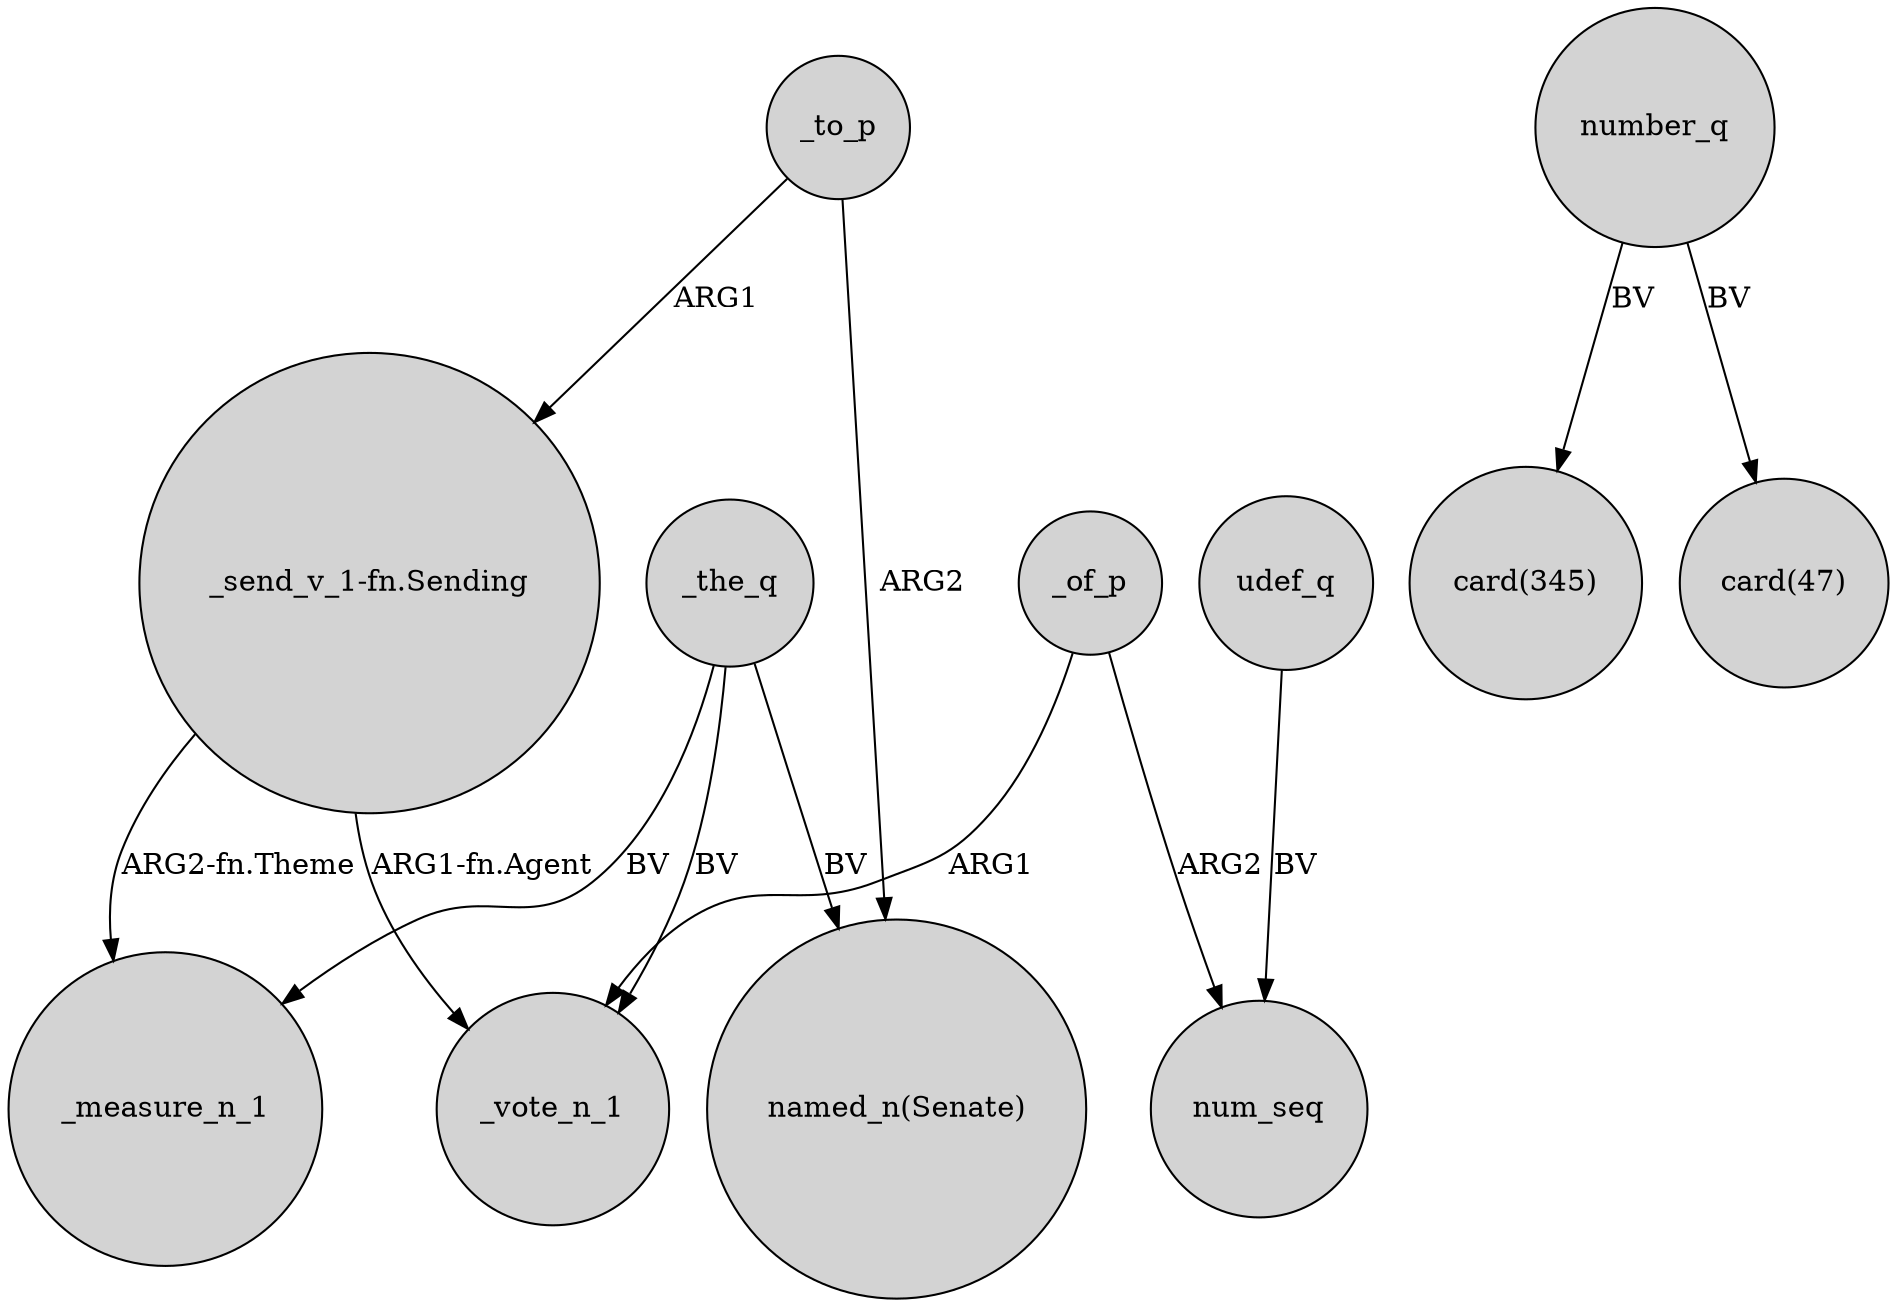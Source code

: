digraph {
	node [shape=circle style=filled]
	_the_q -> _vote_n_1 [label=BV]
	udef_q -> num_seq [label=BV]
	number_q -> "card(345)" [label=BV]
	_the_q -> _measure_n_1 [label=BV]
	"_send_v_1-fn.Sending" -> _vote_n_1 [label="ARG1-fn.Agent"]
	_the_q -> "named_n(Senate)" [label=BV]
	_of_p -> _vote_n_1 [label=ARG1]
	_of_p -> num_seq [label=ARG2]
	number_q -> "card(47)" [label=BV]
	_to_p -> "_send_v_1-fn.Sending" [label=ARG1]
	"_send_v_1-fn.Sending" -> _measure_n_1 [label="ARG2-fn.Theme"]
	_to_p -> "named_n(Senate)" [label=ARG2]
}
